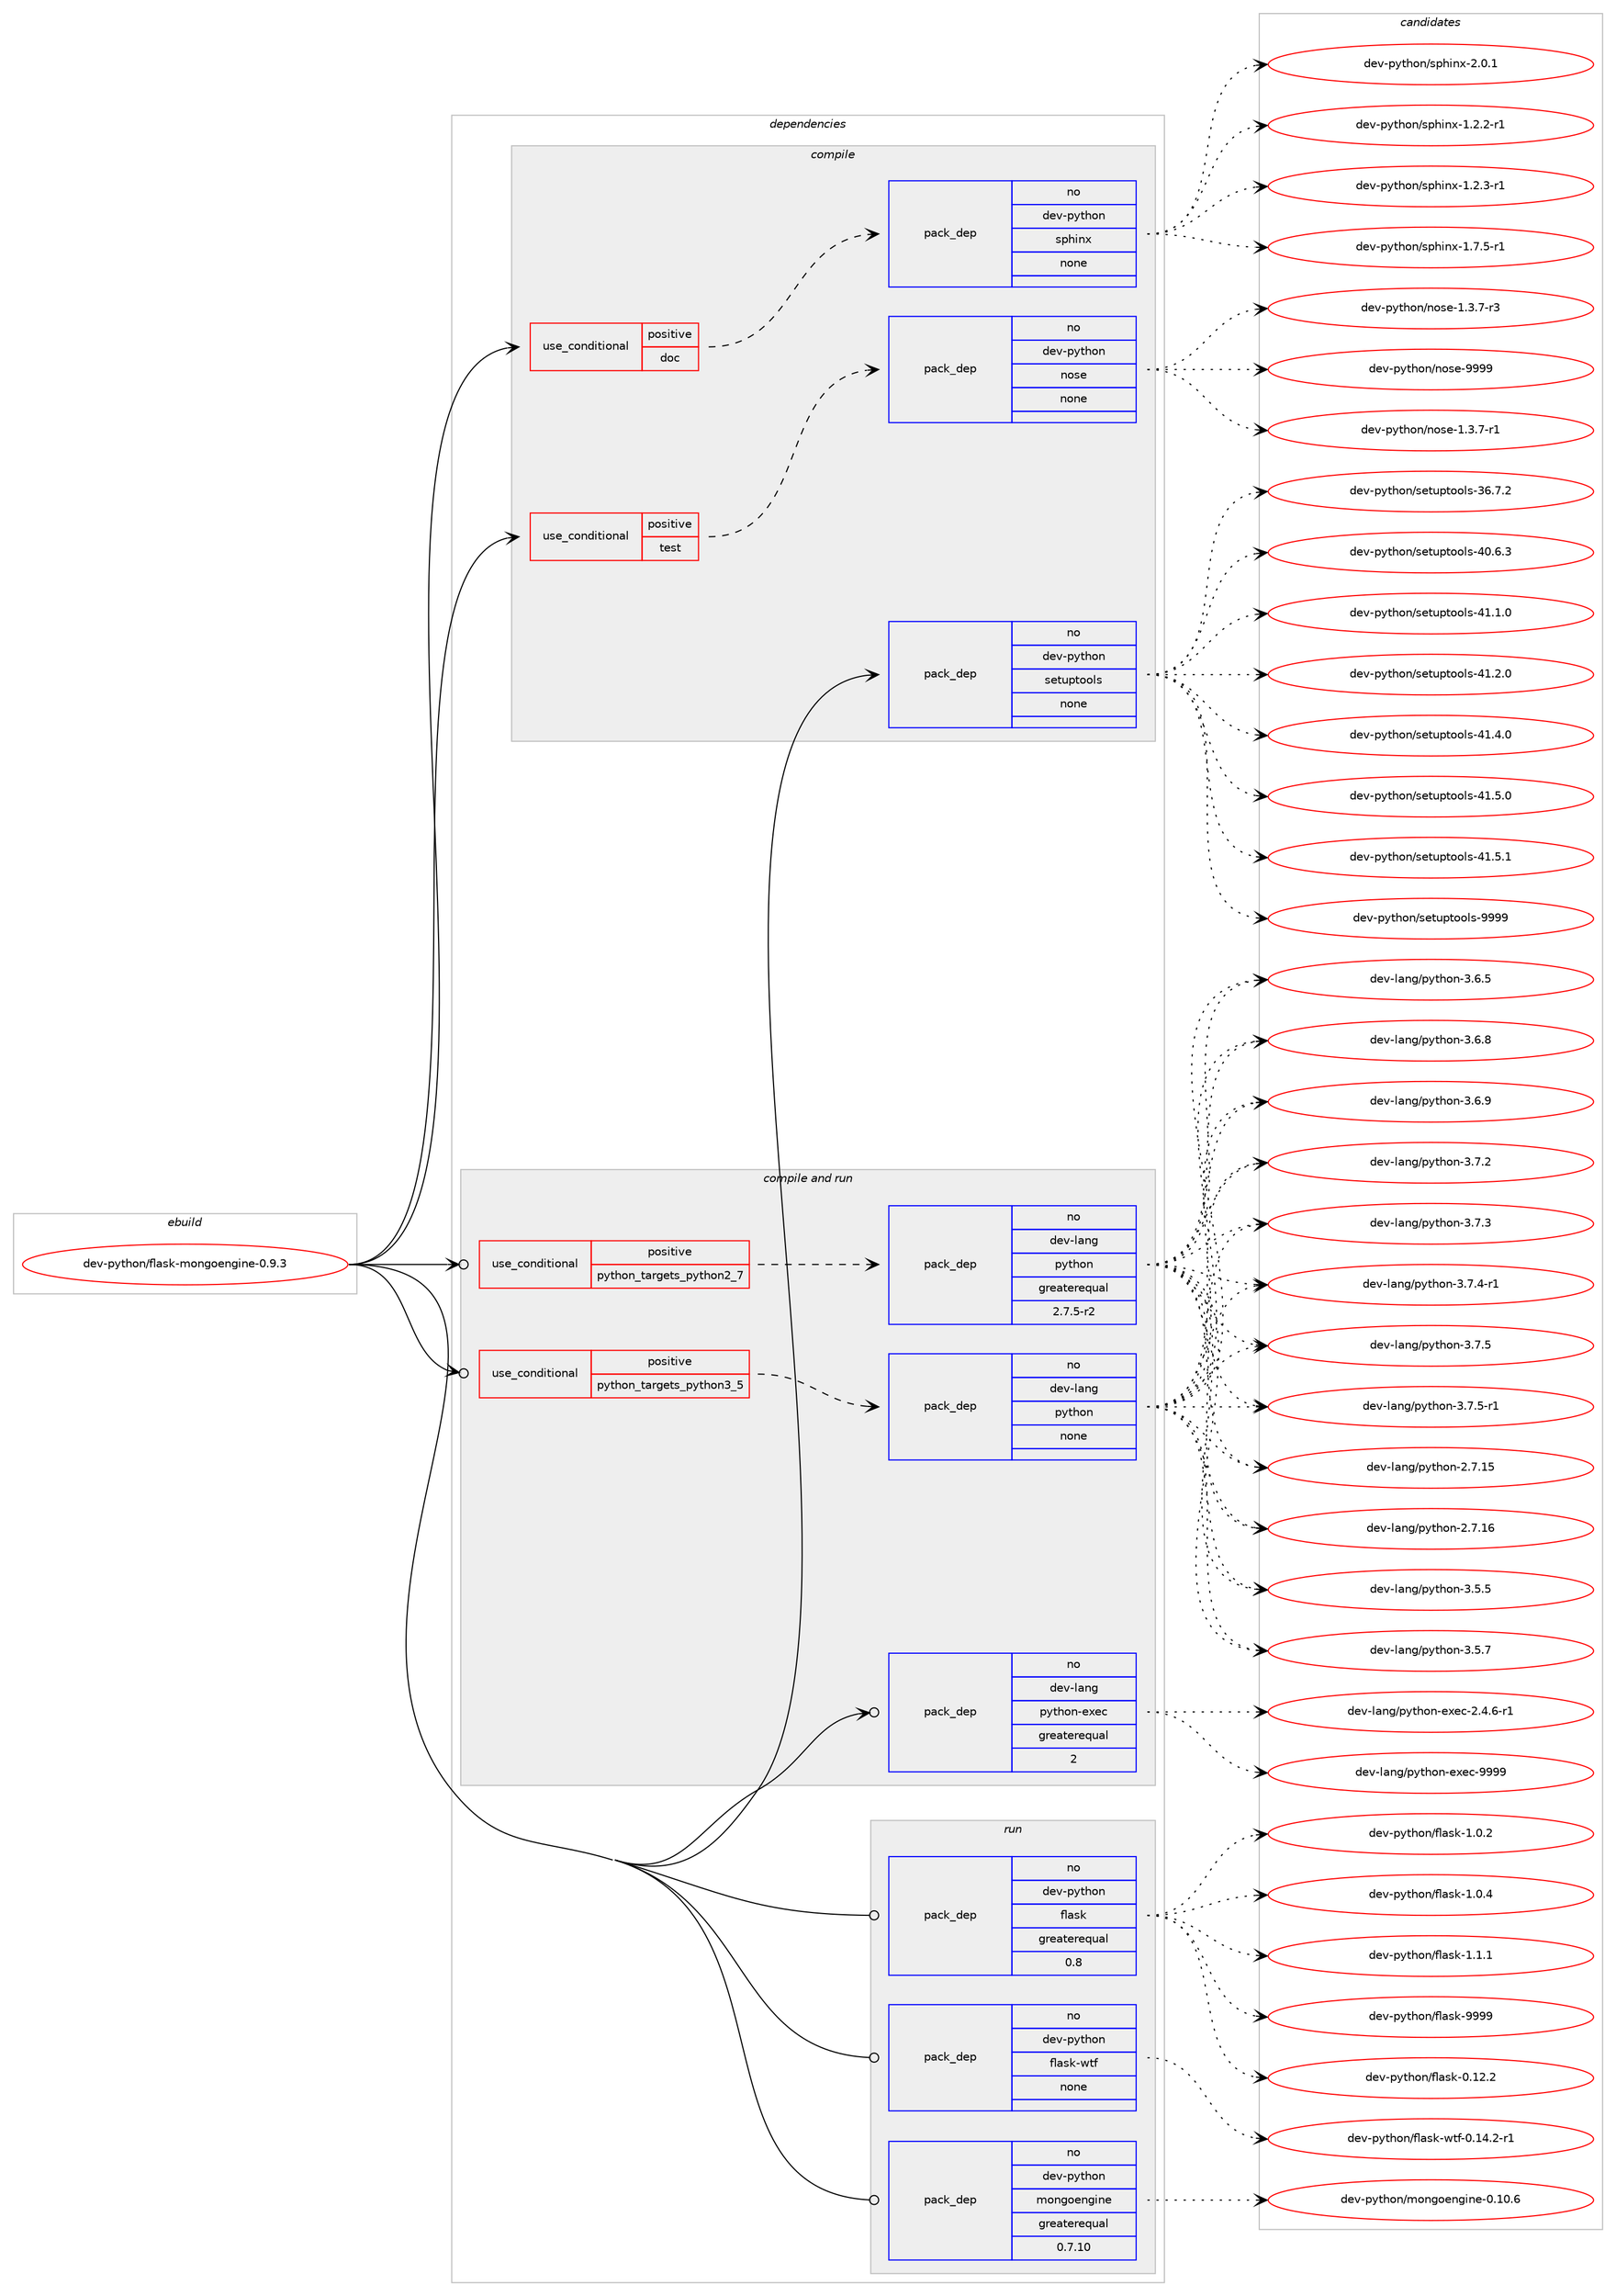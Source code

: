 digraph prolog {

# *************
# Graph options
# *************

newrank=true;
concentrate=true;
compound=true;
graph [rankdir=LR,fontname=Helvetica,fontsize=10,ranksep=1.5];#, ranksep=2.5, nodesep=0.2];
edge  [arrowhead=vee];
node  [fontname=Helvetica,fontsize=10];

# **********
# The ebuild
# **********

subgraph cluster_leftcol {
color=gray;
rank=same;
label=<<i>ebuild</i>>;
id [label="dev-python/flask-mongoengine-0.9.3", color=red, width=4, href="../dev-python/flask-mongoengine-0.9.3.svg"];
}

# ****************
# The dependencies
# ****************

subgraph cluster_midcol {
color=gray;
label=<<i>dependencies</i>>;
subgraph cluster_compile {
fillcolor="#eeeeee";
style=filled;
label=<<i>compile</i>>;
subgraph cond139529 {
dependency605126 [label=<<TABLE BORDER="0" CELLBORDER="1" CELLSPACING="0" CELLPADDING="4"><TR><TD ROWSPAN="3" CELLPADDING="10">use_conditional</TD></TR><TR><TD>positive</TD></TR><TR><TD>doc</TD></TR></TABLE>>, shape=none, color=red];
subgraph pack453800 {
dependency605127 [label=<<TABLE BORDER="0" CELLBORDER="1" CELLSPACING="0" CELLPADDING="4" WIDTH="220"><TR><TD ROWSPAN="6" CELLPADDING="30">pack_dep</TD></TR><TR><TD WIDTH="110">no</TD></TR><TR><TD>dev-python</TD></TR><TR><TD>sphinx</TD></TR><TR><TD>none</TD></TR><TR><TD></TD></TR></TABLE>>, shape=none, color=blue];
}
dependency605126:e -> dependency605127:w [weight=20,style="dashed",arrowhead="vee"];
}
id:e -> dependency605126:w [weight=20,style="solid",arrowhead="vee"];
subgraph cond139530 {
dependency605128 [label=<<TABLE BORDER="0" CELLBORDER="1" CELLSPACING="0" CELLPADDING="4"><TR><TD ROWSPAN="3" CELLPADDING="10">use_conditional</TD></TR><TR><TD>positive</TD></TR><TR><TD>test</TD></TR></TABLE>>, shape=none, color=red];
subgraph pack453801 {
dependency605129 [label=<<TABLE BORDER="0" CELLBORDER="1" CELLSPACING="0" CELLPADDING="4" WIDTH="220"><TR><TD ROWSPAN="6" CELLPADDING="30">pack_dep</TD></TR><TR><TD WIDTH="110">no</TD></TR><TR><TD>dev-python</TD></TR><TR><TD>nose</TD></TR><TR><TD>none</TD></TR><TR><TD></TD></TR></TABLE>>, shape=none, color=blue];
}
dependency605128:e -> dependency605129:w [weight=20,style="dashed",arrowhead="vee"];
}
id:e -> dependency605128:w [weight=20,style="solid",arrowhead="vee"];
subgraph pack453802 {
dependency605130 [label=<<TABLE BORDER="0" CELLBORDER="1" CELLSPACING="0" CELLPADDING="4" WIDTH="220"><TR><TD ROWSPAN="6" CELLPADDING="30">pack_dep</TD></TR><TR><TD WIDTH="110">no</TD></TR><TR><TD>dev-python</TD></TR><TR><TD>setuptools</TD></TR><TR><TD>none</TD></TR><TR><TD></TD></TR></TABLE>>, shape=none, color=blue];
}
id:e -> dependency605130:w [weight=20,style="solid",arrowhead="vee"];
}
subgraph cluster_compileandrun {
fillcolor="#eeeeee";
style=filled;
label=<<i>compile and run</i>>;
subgraph cond139531 {
dependency605131 [label=<<TABLE BORDER="0" CELLBORDER="1" CELLSPACING="0" CELLPADDING="4"><TR><TD ROWSPAN="3" CELLPADDING="10">use_conditional</TD></TR><TR><TD>positive</TD></TR><TR><TD>python_targets_python2_7</TD></TR></TABLE>>, shape=none, color=red];
subgraph pack453803 {
dependency605132 [label=<<TABLE BORDER="0" CELLBORDER="1" CELLSPACING="0" CELLPADDING="4" WIDTH="220"><TR><TD ROWSPAN="6" CELLPADDING="30">pack_dep</TD></TR><TR><TD WIDTH="110">no</TD></TR><TR><TD>dev-lang</TD></TR><TR><TD>python</TD></TR><TR><TD>greaterequal</TD></TR><TR><TD>2.7.5-r2</TD></TR></TABLE>>, shape=none, color=blue];
}
dependency605131:e -> dependency605132:w [weight=20,style="dashed",arrowhead="vee"];
}
id:e -> dependency605131:w [weight=20,style="solid",arrowhead="odotvee"];
subgraph cond139532 {
dependency605133 [label=<<TABLE BORDER="0" CELLBORDER="1" CELLSPACING="0" CELLPADDING="4"><TR><TD ROWSPAN="3" CELLPADDING="10">use_conditional</TD></TR><TR><TD>positive</TD></TR><TR><TD>python_targets_python3_5</TD></TR></TABLE>>, shape=none, color=red];
subgraph pack453804 {
dependency605134 [label=<<TABLE BORDER="0" CELLBORDER="1" CELLSPACING="0" CELLPADDING="4" WIDTH="220"><TR><TD ROWSPAN="6" CELLPADDING="30">pack_dep</TD></TR><TR><TD WIDTH="110">no</TD></TR><TR><TD>dev-lang</TD></TR><TR><TD>python</TD></TR><TR><TD>none</TD></TR><TR><TD></TD></TR></TABLE>>, shape=none, color=blue];
}
dependency605133:e -> dependency605134:w [weight=20,style="dashed",arrowhead="vee"];
}
id:e -> dependency605133:w [weight=20,style="solid",arrowhead="odotvee"];
subgraph pack453805 {
dependency605135 [label=<<TABLE BORDER="0" CELLBORDER="1" CELLSPACING="0" CELLPADDING="4" WIDTH="220"><TR><TD ROWSPAN="6" CELLPADDING="30">pack_dep</TD></TR><TR><TD WIDTH="110">no</TD></TR><TR><TD>dev-lang</TD></TR><TR><TD>python-exec</TD></TR><TR><TD>greaterequal</TD></TR><TR><TD>2</TD></TR></TABLE>>, shape=none, color=blue];
}
id:e -> dependency605135:w [weight=20,style="solid",arrowhead="odotvee"];
}
subgraph cluster_run {
fillcolor="#eeeeee";
style=filled;
label=<<i>run</i>>;
subgraph pack453806 {
dependency605136 [label=<<TABLE BORDER="0" CELLBORDER="1" CELLSPACING="0" CELLPADDING="4" WIDTH="220"><TR><TD ROWSPAN="6" CELLPADDING="30">pack_dep</TD></TR><TR><TD WIDTH="110">no</TD></TR><TR><TD>dev-python</TD></TR><TR><TD>flask</TD></TR><TR><TD>greaterequal</TD></TR><TR><TD>0.8</TD></TR></TABLE>>, shape=none, color=blue];
}
id:e -> dependency605136:w [weight=20,style="solid",arrowhead="odot"];
subgraph pack453807 {
dependency605137 [label=<<TABLE BORDER="0" CELLBORDER="1" CELLSPACING="0" CELLPADDING="4" WIDTH="220"><TR><TD ROWSPAN="6" CELLPADDING="30">pack_dep</TD></TR><TR><TD WIDTH="110">no</TD></TR><TR><TD>dev-python</TD></TR><TR><TD>flask-wtf</TD></TR><TR><TD>none</TD></TR><TR><TD></TD></TR></TABLE>>, shape=none, color=blue];
}
id:e -> dependency605137:w [weight=20,style="solid",arrowhead="odot"];
subgraph pack453808 {
dependency605138 [label=<<TABLE BORDER="0" CELLBORDER="1" CELLSPACING="0" CELLPADDING="4" WIDTH="220"><TR><TD ROWSPAN="6" CELLPADDING="30">pack_dep</TD></TR><TR><TD WIDTH="110">no</TD></TR><TR><TD>dev-python</TD></TR><TR><TD>mongoengine</TD></TR><TR><TD>greaterequal</TD></TR><TR><TD>0.7.10</TD></TR></TABLE>>, shape=none, color=blue];
}
id:e -> dependency605138:w [weight=20,style="solid",arrowhead="odot"];
}
}

# **************
# The candidates
# **************

subgraph cluster_choices {
rank=same;
color=gray;
label=<<i>candidates</i>>;

subgraph choice453800 {
color=black;
nodesep=1;
choice10010111845112121116104111110471151121041051101204549465046504511449 [label="dev-python/sphinx-1.2.2-r1", color=red, width=4,href="../dev-python/sphinx-1.2.2-r1.svg"];
choice10010111845112121116104111110471151121041051101204549465046514511449 [label="dev-python/sphinx-1.2.3-r1", color=red, width=4,href="../dev-python/sphinx-1.2.3-r1.svg"];
choice10010111845112121116104111110471151121041051101204549465546534511449 [label="dev-python/sphinx-1.7.5-r1", color=red, width=4,href="../dev-python/sphinx-1.7.5-r1.svg"];
choice1001011184511212111610411111047115112104105110120455046484649 [label="dev-python/sphinx-2.0.1", color=red, width=4,href="../dev-python/sphinx-2.0.1.svg"];
dependency605127:e -> choice10010111845112121116104111110471151121041051101204549465046504511449:w [style=dotted,weight="100"];
dependency605127:e -> choice10010111845112121116104111110471151121041051101204549465046514511449:w [style=dotted,weight="100"];
dependency605127:e -> choice10010111845112121116104111110471151121041051101204549465546534511449:w [style=dotted,weight="100"];
dependency605127:e -> choice1001011184511212111610411111047115112104105110120455046484649:w [style=dotted,weight="100"];
}
subgraph choice453801 {
color=black;
nodesep=1;
choice10010111845112121116104111110471101111151014549465146554511449 [label="dev-python/nose-1.3.7-r1", color=red, width=4,href="../dev-python/nose-1.3.7-r1.svg"];
choice10010111845112121116104111110471101111151014549465146554511451 [label="dev-python/nose-1.3.7-r3", color=red, width=4,href="../dev-python/nose-1.3.7-r3.svg"];
choice10010111845112121116104111110471101111151014557575757 [label="dev-python/nose-9999", color=red, width=4,href="../dev-python/nose-9999.svg"];
dependency605129:e -> choice10010111845112121116104111110471101111151014549465146554511449:w [style=dotted,weight="100"];
dependency605129:e -> choice10010111845112121116104111110471101111151014549465146554511451:w [style=dotted,weight="100"];
dependency605129:e -> choice10010111845112121116104111110471101111151014557575757:w [style=dotted,weight="100"];
}
subgraph choice453802 {
color=black;
nodesep=1;
choice100101118451121211161041111104711510111611711211611111110811545515446554650 [label="dev-python/setuptools-36.7.2", color=red, width=4,href="../dev-python/setuptools-36.7.2.svg"];
choice100101118451121211161041111104711510111611711211611111110811545524846544651 [label="dev-python/setuptools-40.6.3", color=red, width=4,href="../dev-python/setuptools-40.6.3.svg"];
choice100101118451121211161041111104711510111611711211611111110811545524946494648 [label="dev-python/setuptools-41.1.0", color=red, width=4,href="../dev-python/setuptools-41.1.0.svg"];
choice100101118451121211161041111104711510111611711211611111110811545524946504648 [label="dev-python/setuptools-41.2.0", color=red, width=4,href="../dev-python/setuptools-41.2.0.svg"];
choice100101118451121211161041111104711510111611711211611111110811545524946524648 [label="dev-python/setuptools-41.4.0", color=red, width=4,href="../dev-python/setuptools-41.4.0.svg"];
choice100101118451121211161041111104711510111611711211611111110811545524946534648 [label="dev-python/setuptools-41.5.0", color=red, width=4,href="../dev-python/setuptools-41.5.0.svg"];
choice100101118451121211161041111104711510111611711211611111110811545524946534649 [label="dev-python/setuptools-41.5.1", color=red, width=4,href="../dev-python/setuptools-41.5.1.svg"];
choice10010111845112121116104111110471151011161171121161111111081154557575757 [label="dev-python/setuptools-9999", color=red, width=4,href="../dev-python/setuptools-9999.svg"];
dependency605130:e -> choice100101118451121211161041111104711510111611711211611111110811545515446554650:w [style=dotted,weight="100"];
dependency605130:e -> choice100101118451121211161041111104711510111611711211611111110811545524846544651:w [style=dotted,weight="100"];
dependency605130:e -> choice100101118451121211161041111104711510111611711211611111110811545524946494648:w [style=dotted,weight="100"];
dependency605130:e -> choice100101118451121211161041111104711510111611711211611111110811545524946504648:w [style=dotted,weight="100"];
dependency605130:e -> choice100101118451121211161041111104711510111611711211611111110811545524946524648:w [style=dotted,weight="100"];
dependency605130:e -> choice100101118451121211161041111104711510111611711211611111110811545524946534648:w [style=dotted,weight="100"];
dependency605130:e -> choice100101118451121211161041111104711510111611711211611111110811545524946534649:w [style=dotted,weight="100"];
dependency605130:e -> choice10010111845112121116104111110471151011161171121161111111081154557575757:w [style=dotted,weight="100"];
}
subgraph choice453803 {
color=black;
nodesep=1;
choice10010111845108971101034711212111610411111045504655464953 [label="dev-lang/python-2.7.15", color=red, width=4,href="../dev-lang/python-2.7.15.svg"];
choice10010111845108971101034711212111610411111045504655464954 [label="dev-lang/python-2.7.16", color=red, width=4,href="../dev-lang/python-2.7.16.svg"];
choice100101118451089711010347112121116104111110455146534653 [label="dev-lang/python-3.5.5", color=red, width=4,href="../dev-lang/python-3.5.5.svg"];
choice100101118451089711010347112121116104111110455146534655 [label="dev-lang/python-3.5.7", color=red, width=4,href="../dev-lang/python-3.5.7.svg"];
choice100101118451089711010347112121116104111110455146544653 [label="dev-lang/python-3.6.5", color=red, width=4,href="../dev-lang/python-3.6.5.svg"];
choice100101118451089711010347112121116104111110455146544656 [label="dev-lang/python-3.6.8", color=red, width=4,href="../dev-lang/python-3.6.8.svg"];
choice100101118451089711010347112121116104111110455146544657 [label="dev-lang/python-3.6.9", color=red, width=4,href="../dev-lang/python-3.6.9.svg"];
choice100101118451089711010347112121116104111110455146554650 [label="dev-lang/python-3.7.2", color=red, width=4,href="../dev-lang/python-3.7.2.svg"];
choice100101118451089711010347112121116104111110455146554651 [label="dev-lang/python-3.7.3", color=red, width=4,href="../dev-lang/python-3.7.3.svg"];
choice1001011184510897110103471121211161041111104551465546524511449 [label="dev-lang/python-3.7.4-r1", color=red, width=4,href="../dev-lang/python-3.7.4-r1.svg"];
choice100101118451089711010347112121116104111110455146554653 [label="dev-lang/python-3.7.5", color=red, width=4,href="../dev-lang/python-3.7.5.svg"];
choice1001011184510897110103471121211161041111104551465546534511449 [label="dev-lang/python-3.7.5-r1", color=red, width=4,href="../dev-lang/python-3.7.5-r1.svg"];
dependency605132:e -> choice10010111845108971101034711212111610411111045504655464953:w [style=dotted,weight="100"];
dependency605132:e -> choice10010111845108971101034711212111610411111045504655464954:w [style=dotted,weight="100"];
dependency605132:e -> choice100101118451089711010347112121116104111110455146534653:w [style=dotted,weight="100"];
dependency605132:e -> choice100101118451089711010347112121116104111110455146534655:w [style=dotted,weight="100"];
dependency605132:e -> choice100101118451089711010347112121116104111110455146544653:w [style=dotted,weight="100"];
dependency605132:e -> choice100101118451089711010347112121116104111110455146544656:w [style=dotted,weight="100"];
dependency605132:e -> choice100101118451089711010347112121116104111110455146544657:w [style=dotted,weight="100"];
dependency605132:e -> choice100101118451089711010347112121116104111110455146554650:w [style=dotted,weight="100"];
dependency605132:e -> choice100101118451089711010347112121116104111110455146554651:w [style=dotted,weight="100"];
dependency605132:e -> choice1001011184510897110103471121211161041111104551465546524511449:w [style=dotted,weight="100"];
dependency605132:e -> choice100101118451089711010347112121116104111110455146554653:w [style=dotted,weight="100"];
dependency605132:e -> choice1001011184510897110103471121211161041111104551465546534511449:w [style=dotted,weight="100"];
}
subgraph choice453804 {
color=black;
nodesep=1;
choice10010111845108971101034711212111610411111045504655464953 [label="dev-lang/python-2.7.15", color=red, width=4,href="../dev-lang/python-2.7.15.svg"];
choice10010111845108971101034711212111610411111045504655464954 [label="dev-lang/python-2.7.16", color=red, width=4,href="../dev-lang/python-2.7.16.svg"];
choice100101118451089711010347112121116104111110455146534653 [label="dev-lang/python-3.5.5", color=red, width=4,href="../dev-lang/python-3.5.5.svg"];
choice100101118451089711010347112121116104111110455146534655 [label="dev-lang/python-3.5.7", color=red, width=4,href="../dev-lang/python-3.5.7.svg"];
choice100101118451089711010347112121116104111110455146544653 [label="dev-lang/python-3.6.5", color=red, width=4,href="../dev-lang/python-3.6.5.svg"];
choice100101118451089711010347112121116104111110455146544656 [label="dev-lang/python-3.6.8", color=red, width=4,href="../dev-lang/python-3.6.8.svg"];
choice100101118451089711010347112121116104111110455146544657 [label="dev-lang/python-3.6.9", color=red, width=4,href="../dev-lang/python-3.6.9.svg"];
choice100101118451089711010347112121116104111110455146554650 [label="dev-lang/python-3.7.2", color=red, width=4,href="../dev-lang/python-3.7.2.svg"];
choice100101118451089711010347112121116104111110455146554651 [label="dev-lang/python-3.7.3", color=red, width=4,href="../dev-lang/python-3.7.3.svg"];
choice1001011184510897110103471121211161041111104551465546524511449 [label="dev-lang/python-3.7.4-r1", color=red, width=4,href="../dev-lang/python-3.7.4-r1.svg"];
choice100101118451089711010347112121116104111110455146554653 [label="dev-lang/python-3.7.5", color=red, width=4,href="../dev-lang/python-3.7.5.svg"];
choice1001011184510897110103471121211161041111104551465546534511449 [label="dev-lang/python-3.7.5-r1", color=red, width=4,href="../dev-lang/python-3.7.5-r1.svg"];
dependency605134:e -> choice10010111845108971101034711212111610411111045504655464953:w [style=dotted,weight="100"];
dependency605134:e -> choice10010111845108971101034711212111610411111045504655464954:w [style=dotted,weight="100"];
dependency605134:e -> choice100101118451089711010347112121116104111110455146534653:w [style=dotted,weight="100"];
dependency605134:e -> choice100101118451089711010347112121116104111110455146534655:w [style=dotted,weight="100"];
dependency605134:e -> choice100101118451089711010347112121116104111110455146544653:w [style=dotted,weight="100"];
dependency605134:e -> choice100101118451089711010347112121116104111110455146544656:w [style=dotted,weight="100"];
dependency605134:e -> choice100101118451089711010347112121116104111110455146544657:w [style=dotted,weight="100"];
dependency605134:e -> choice100101118451089711010347112121116104111110455146554650:w [style=dotted,weight="100"];
dependency605134:e -> choice100101118451089711010347112121116104111110455146554651:w [style=dotted,weight="100"];
dependency605134:e -> choice1001011184510897110103471121211161041111104551465546524511449:w [style=dotted,weight="100"];
dependency605134:e -> choice100101118451089711010347112121116104111110455146554653:w [style=dotted,weight="100"];
dependency605134:e -> choice1001011184510897110103471121211161041111104551465546534511449:w [style=dotted,weight="100"];
}
subgraph choice453805 {
color=black;
nodesep=1;
choice10010111845108971101034711212111610411111045101120101994550465246544511449 [label="dev-lang/python-exec-2.4.6-r1", color=red, width=4,href="../dev-lang/python-exec-2.4.6-r1.svg"];
choice10010111845108971101034711212111610411111045101120101994557575757 [label="dev-lang/python-exec-9999", color=red, width=4,href="../dev-lang/python-exec-9999.svg"];
dependency605135:e -> choice10010111845108971101034711212111610411111045101120101994550465246544511449:w [style=dotted,weight="100"];
dependency605135:e -> choice10010111845108971101034711212111610411111045101120101994557575757:w [style=dotted,weight="100"];
}
subgraph choice453806 {
color=black;
nodesep=1;
choice10010111845112121116104111110471021089711510745484649504650 [label="dev-python/flask-0.12.2", color=red, width=4,href="../dev-python/flask-0.12.2.svg"];
choice100101118451121211161041111104710210897115107454946484650 [label="dev-python/flask-1.0.2", color=red, width=4,href="../dev-python/flask-1.0.2.svg"];
choice100101118451121211161041111104710210897115107454946484652 [label="dev-python/flask-1.0.4", color=red, width=4,href="../dev-python/flask-1.0.4.svg"];
choice100101118451121211161041111104710210897115107454946494649 [label="dev-python/flask-1.1.1", color=red, width=4,href="../dev-python/flask-1.1.1.svg"];
choice1001011184511212111610411111047102108971151074557575757 [label="dev-python/flask-9999", color=red, width=4,href="../dev-python/flask-9999.svg"];
dependency605136:e -> choice10010111845112121116104111110471021089711510745484649504650:w [style=dotted,weight="100"];
dependency605136:e -> choice100101118451121211161041111104710210897115107454946484650:w [style=dotted,weight="100"];
dependency605136:e -> choice100101118451121211161041111104710210897115107454946484652:w [style=dotted,weight="100"];
dependency605136:e -> choice100101118451121211161041111104710210897115107454946494649:w [style=dotted,weight="100"];
dependency605136:e -> choice1001011184511212111610411111047102108971151074557575757:w [style=dotted,weight="100"];
}
subgraph choice453807 {
color=black;
nodesep=1;
choice10010111845112121116104111110471021089711510745119116102454846495246504511449 [label="dev-python/flask-wtf-0.14.2-r1", color=red, width=4,href="../dev-python/flask-wtf-0.14.2-r1.svg"];
dependency605137:e -> choice10010111845112121116104111110471021089711510745119116102454846495246504511449:w [style=dotted,weight="100"];
}
subgraph choice453808 {
color=black;
nodesep=1;
choice100101118451121211161041111104710911111010311110111010310511010145484649484654 [label="dev-python/mongoengine-0.10.6", color=red, width=4,href="../dev-python/mongoengine-0.10.6.svg"];
dependency605138:e -> choice100101118451121211161041111104710911111010311110111010310511010145484649484654:w [style=dotted,weight="100"];
}
}

}
